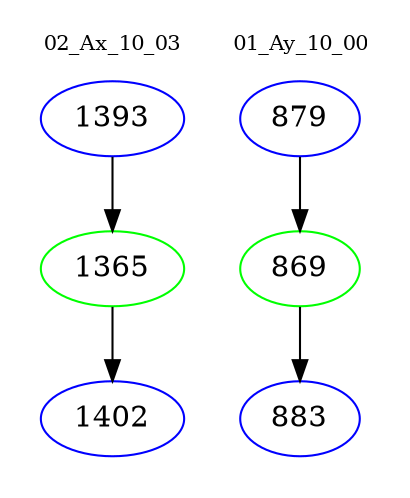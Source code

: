 digraph{
subgraph cluster_0 {
color = white
label = "02_Ax_10_03";
fontsize=10;
T0_1393 [label="1393", color="blue"]
T0_1393 -> T0_1365 [color="black"]
T0_1365 [label="1365", color="green"]
T0_1365 -> T0_1402 [color="black"]
T0_1402 [label="1402", color="blue"]
}
subgraph cluster_1 {
color = white
label = "01_Ay_10_00";
fontsize=10;
T1_879 [label="879", color="blue"]
T1_879 -> T1_869 [color="black"]
T1_869 [label="869", color="green"]
T1_869 -> T1_883 [color="black"]
T1_883 [label="883", color="blue"]
}
}

